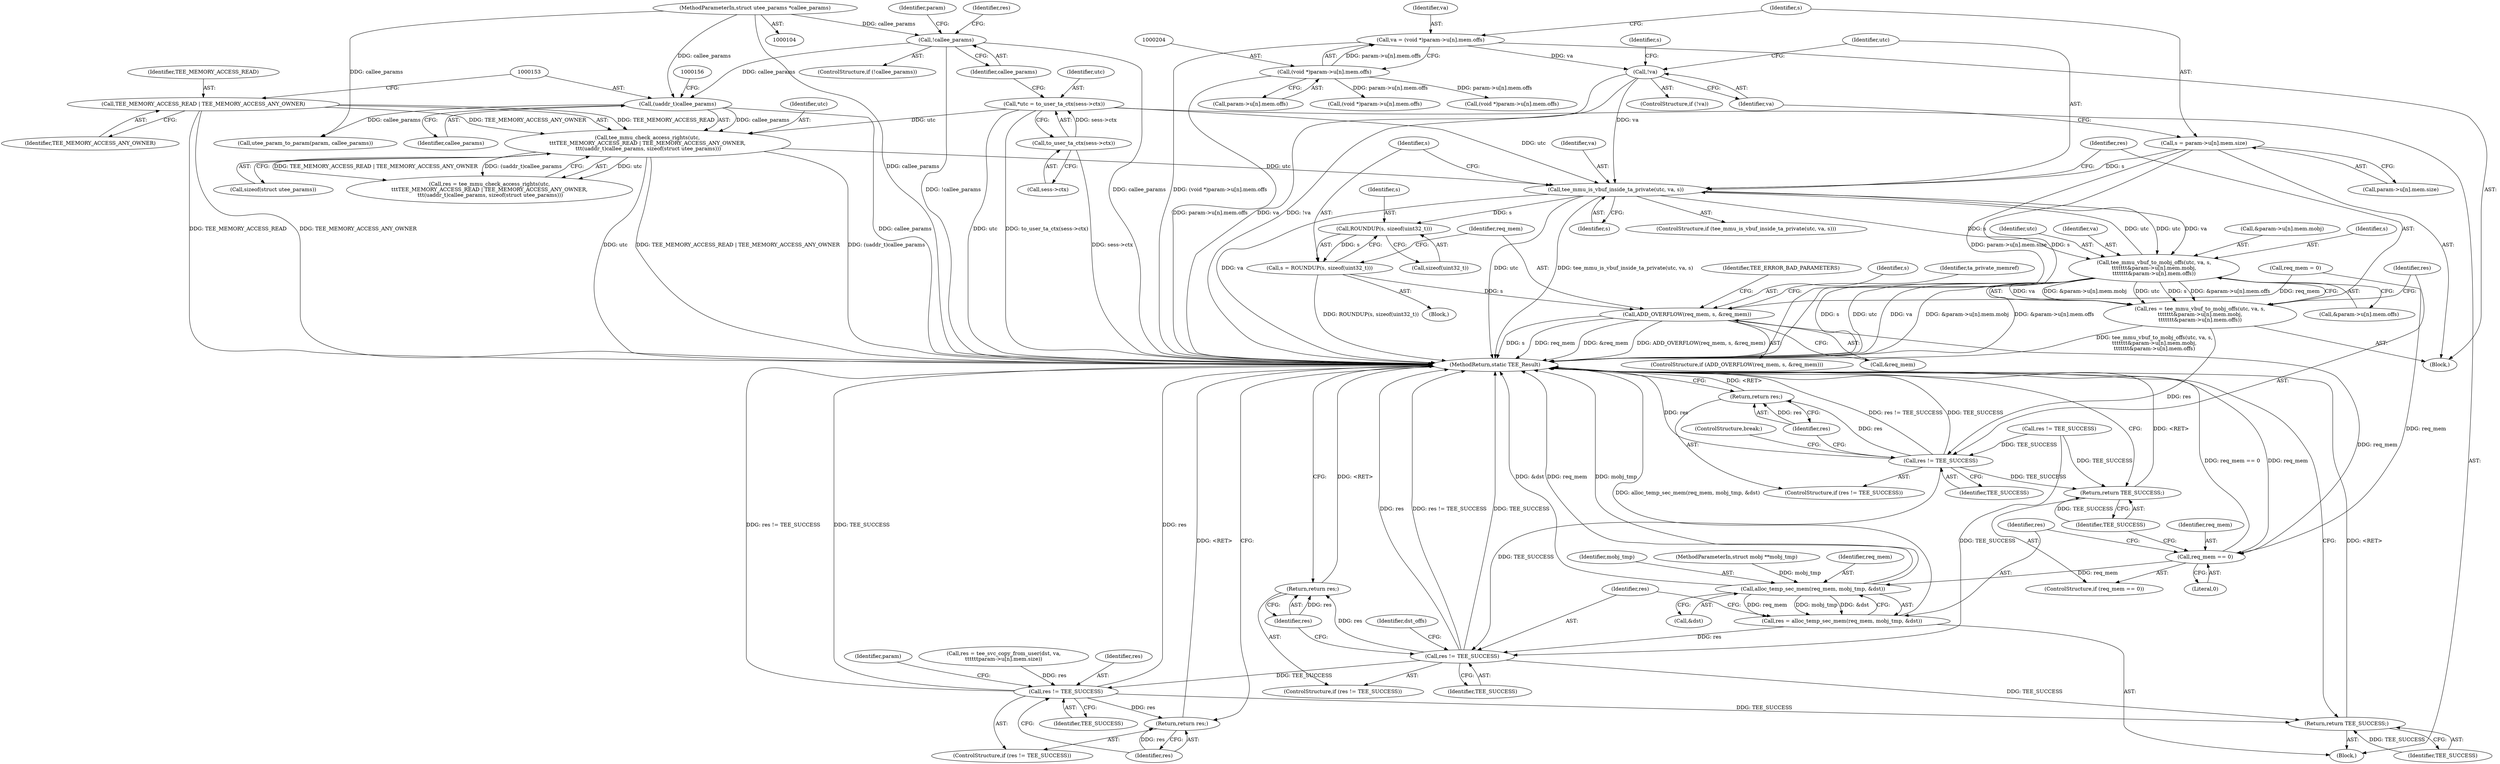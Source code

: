 digraph "0_optee_os_d5c5b0b77b2b589666024d219a8007b3f5b6faeb@pointer" {
"1000235" [label="(Call,tee_mmu_is_vbuf_inside_ta_private(utc, va, s))"];
"1000125" [label="(Call,*utc = to_user_ta_ctx(sess->ctx))"];
"1000127" [label="(Call,to_user_ta_ctx(sess->ctx))"];
"1000262" [label="(Call,tee_mmu_vbuf_to_mobj_offs(utc, va, s,\n\t\t\t\t\t\t\t&param->u[n].mem.mobj,\n\t\t\t\t\t\t\t&param->u[n].mem.offs))"];
"1000235" [label="(Call,tee_mmu_is_vbuf_inside_ta_private(utc, va, s))"];
"1000147" [label="(Call,tee_mmu_check_access_rights(utc,\n\t\t\tTEE_MEMORY_ACCESS_READ | TEE_MEMORY_ACCESS_ANY_OWNER,\n \t\t\t(uaddr_t)callee_params, sizeof(struct utee_params)))"];
"1000149" [label="(Call,TEE_MEMORY_ACCESS_READ | TEE_MEMORY_ACCESS_ANY_OWNER)"];
"1000152" [label="(Call,(uaddr_t)callee_params)"];
"1000134" [label="(Call,!callee_params)"];
"1000107" [label="(MethodParameterIn,struct utee_params *callee_params)"];
"1000226" [label="(Call,!va)"];
"1000201" [label="(Call,va = (void *)param->u[n].mem.offs)"];
"1000203" [label="(Call,(void *)param->u[n].mem.offs)"];
"1000214" [label="(Call,s = param->u[n].mem.size)"];
"1000242" [label="(Call,ROUNDUP(s, sizeof(uint32_t)))"];
"1000240" [label="(Call,s = ROUNDUP(s, sizeof(uint32_t)))"];
"1000247" [label="(Call,ADD_OVERFLOW(req_mem, s, &req_mem))"];
"1000296" [label="(Call,req_mem == 0)"];
"1000303" [label="(Call,alloc_temp_sec_mem(req_mem, mobj_tmp, &dst))"];
"1000301" [label="(Call,res = alloc_temp_sec_mem(req_mem, mobj_tmp, &dst))"];
"1000309" [label="(Call,res != TEE_SUCCESS)"];
"1000312" [label="(Return,return res;)"];
"1000387" [label="(Call,res != TEE_SUCCESS)"];
"1000390" [label="(Return,return res;)"];
"1000481" [label="(Return,return TEE_SUCCESS;)"];
"1000260" [label="(Call,res = tee_mmu_vbuf_to_mobj_offs(utc, va, s,\n\t\t\t\t\t\t\t&param->u[n].mem.mobj,\n\t\t\t\t\t\t\t&param->u[n].mem.offs))"];
"1000287" [label="(Call,res != TEE_SUCCESS)"];
"1000290" [label="(Return,return res;)"];
"1000299" [label="(Return,return TEE_SUCCESS;)"];
"1000246" [label="(ControlStructure,if (ADD_OVERFLOW(req_mem, s, &req_mem)))"];
"1000244" [label="(Call,sizeof(uint32_t))"];
"1000249" [label="(Identifier,s)"];
"1000296" [label="(Call,req_mem == 0)"];
"1000481" [label="(Return,return TEE_SUCCESS;)"];
"1000235" [label="(Call,tee_mmu_is_vbuf_inside_ta_private(utc, va, s))"];
"1000155" [label="(Call,sizeof(struct utee_params))"];
"1000386" [label="(ControlStructure,if (res != TEE_SUCCESS))"];
"1000300" [label="(Identifier,TEE_SUCCESS)"];
"1000266" [label="(Call,&param->u[n].mem.mobj)"];
"1000150" [label="(Identifier,TEE_MEMORY_ACCESS_READ)"];
"1000216" [label="(Call,param->u[n].mem.size)"];
"1000239" [label="(Block,)"];
"1000111" [label="(Block,)"];
"1000297" [label="(Identifier,req_mem)"];
"1000145" [label="(Call,res = tee_mmu_check_access_rights(utc,\n\t\t\tTEE_MEMORY_ACCESS_READ | TEE_MEMORY_ACCESS_ANY_OWNER,\n \t\t\t(uaddr_t)callee_params, sizeof(struct utee_params)))"];
"1000276" [label="(Call,&param->u[n].mem.offs)"];
"1000241" [label="(Identifier,s)"];
"1000236" [label="(Identifier,utc)"];
"1000302" [label="(Identifier,res)"];
"1000226" [label="(Call,!va)"];
"1000391" [label="(Identifier,res)"];
"1000242" [label="(Call,ROUNDUP(s, sizeof(uint32_t)))"];
"1000163" [label="(Call,utee_param_to_param(param, callee_params))"];
"1000265" [label="(Identifier,s)"];
"1000261" [label="(Identifier,res)"];
"1000203" [label="(Call,(void *)param->u[n].mem.offs)"];
"1000312" [label="(Return,return res;)"];
"1000135" [label="(Identifier,callee_params)"];
"1000147" [label="(Call,tee_mmu_check_access_rights(utc,\n\t\t\tTEE_MEMORY_ACCESS_READ | TEE_MEMORY_ACCESS_ANY_OWNER,\n \t\t\t(uaddr_t)callee_params, sizeof(struct utee_params)))"];
"1000240" [label="(Call,s = ROUNDUP(s, sizeof(uint32_t)))"];
"1000260" [label="(Call,res = tee_mmu_vbuf_to_mobj_offs(utc, va, s,\n\t\t\t\t\t\t\t&param->u[n].mem.mobj,\n\t\t\t\t\t\t\t&param->u[n].mem.offs))"];
"1000134" [label="(Call,!callee_params)"];
"1000298" [label="(Literal,0)"];
"1000305" [label="(Identifier,mobj_tmp)"];
"1000128" [label="(Call,sess->ctx)"];
"1000152" [label="(Call,(uaddr_t)callee_params)"];
"1000238" [label="(Identifier,s)"];
"1000126" [label="(Identifier,utc)"];
"1000303" [label="(Call,alloc_temp_sec_mem(req_mem, mobj_tmp, &dst))"];
"1000263" [label="(Identifier,utc)"];
"1000158" [label="(Call,res != TEE_SUCCESS)"];
"1000214" [label="(Call,s = param->u[n].mem.size)"];
"1000234" [label="(ControlStructure,if (tee_mmu_is_vbuf_inside_ta_private(utc, va, s)))"];
"1000430" [label="(Call,(void *)param->u[n].mem.offs)"];
"1000295" [label="(ControlStructure,if (req_mem == 0))"];
"1000256" [label="(Identifier,ta_private_memref)"];
"1000250" [label="(Call,&req_mem)"];
"1000262" [label="(Call,tee_mmu_vbuf_to_mobj_offs(utc, va, s,\n\t\t\t\t\t\t\t&param->u[n].mem.mobj,\n\t\t\t\t\t\t\t&param->u[n].mem.offs))"];
"1000483" [label="(MethodReturn,static TEE_Result)"];
"1000154" [label="(Identifier,callee_params)"];
"1000138" [label="(Identifier,param)"];
"1000237" [label="(Identifier,va)"];
"1000315" [label="(Identifier,dst_offs)"];
"1000110" [label="(MethodParameterIn,struct mobj **mobj_tmp)"];
"1000387" [label="(Call,res != TEE_SUCCESS)"];
"1000253" [label="(Identifier,TEE_ERROR_BAD_PARAMETERS)"];
"1000308" [label="(ControlStructure,if (res != TEE_SUCCESS))"];
"1000151" [label="(Identifier,TEE_MEMORY_ACCESS_ANY_OWNER)"];
"1000311" [label="(Identifier,TEE_SUCCESS)"];
"1000397" [label="(Identifier,param)"];
"1000310" [label="(Identifier,res)"];
"1000107" [label="(MethodParameterIn,struct utee_params *callee_params)"];
"1000309" [label="(Call,res != TEE_SUCCESS)"];
"1000202" [label="(Identifier,va)"];
"1000197" [label="(Block,)"];
"1000287" [label="(Call,res != TEE_SUCCESS)"];
"1000149" [label="(Call,TEE_MEMORY_ACCESS_READ | TEE_MEMORY_ACCESS_ANY_OWNER)"];
"1000225" [label="(ControlStructure,if (!va))"];
"1000304" [label="(Identifier,req_mem)"];
"1000248" [label="(Identifier,req_mem)"];
"1000127" [label="(Call,to_user_ta_ctx(sess->ctx))"];
"1000148" [label="(Identifier,utc)"];
"1000390" [label="(Return,return res;)"];
"1000286" [label="(ControlStructure,if (res != TEE_SUCCESS))"];
"1000289" [label="(Identifier,TEE_SUCCESS)"];
"1000146" [label="(Identifier,res)"];
"1000243" [label="(Identifier,s)"];
"1000299" [label="(Return,return TEE_SUCCESS;)"];
"1000291" [label="(Identifier,res)"];
"1000372" [label="(Call,res = tee_svc_copy_from_user(dst, va,\n\t\t\t\t\t\tparam->u[n].mem.size))"];
"1000115" [label="(Call,req_mem = 0)"];
"1000227" [label="(Identifier,va)"];
"1000301" [label="(Call,res = alloc_temp_sec_mem(req_mem, mobj_tmp, &dst))"];
"1000290" [label="(Return,return res;)"];
"1000133" [label="(ControlStructure,if (!callee_params))"];
"1000230" [label="(Identifier,s)"];
"1000313" [label="(Identifier,res)"];
"1000292" [label="(ControlStructure,break;)"];
"1000201" [label="(Call,va = (void *)param->u[n].mem.offs)"];
"1000125" [label="(Call,*utc = to_user_ta_ctx(sess->ctx))"];
"1000306" [label="(Call,&dst)"];
"1000247" [label="(Call,ADD_OVERFLOW(req_mem, s, &req_mem))"];
"1000482" [label="(Identifier,TEE_SUCCESS)"];
"1000288" [label="(Identifier,res)"];
"1000264" [label="(Identifier,va)"];
"1000388" [label="(Identifier,res)"];
"1000389" [label="(Identifier,TEE_SUCCESS)"];
"1000205" [label="(Call,param->u[n].mem.offs)"];
"1000358" [label="(Call,(void *)param->u[n].mem.offs)"];
"1000215" [label="(Identifier,s)"];
"1000235" -> "1000234"  [label="AST: "];
"1000235" -> "1000238"  [label="CFG: "];
"1000236" -> "1000235"  [label="AST: "];
"1000237" -> "1000235"  [label="AST: "];
"1000238" -> "1000235"  [label="AST: "];
"1000241" -> "1000235"  [label="CFG: "];
"1000261" -> "1000235"  [label="CFG: "];
"1000235" -> "1000483"  [label="DDG: va"];
"1000235" -> "1000483"  [label="DDG: utc"];
"1000235" -> "1000483"  [label="DDG: tee_mmu_is_vbuf_inside_ta_private(utc, va, s)"];
"1000125" -> "1000235"  [label="DDG: utc"];
"1000262" -> "1000235"  [label="DDG: utc"];
"1000147" -> "1000235"  [label="DDG: utc"];
"1000226" -> "1000235"  [label="DDG: va"];
"1000214" -> "1000235"  [label="DDG: s"];
"1000235" -> "1000242"  [label="DDG: s"];
"1000235" -> "1000262"  [label="DDG: utc"];
"1000235" -> "1000262"  [label="DDG: va"];
"1000235" -> "1000262"  [label="DDG: s"];
"1000125" -> "1000111"  [label="AST: "];
"1000125" -> "1000127"  [label="CFG: "];
"1000126" -> "1000125"  [label="AST: "];
"1000127" -> "1000125"  [label="AST: "];
"1000135" -> "1000125"  [label="CFG: "];
"1000125" -> "1000483"  [label="DDG: utc"];
"1000125" -> "1000483"  [label="DDG: to_user_ta_ctx(sess->ctx)"];
"1000127" -> "1000125"  [label="DDG: sess->ctx"];
"1000125" -> "1000147"  [label="DDG: utc"];
"1000127" -> "1000128"  [label="CFG: "];
"1000128" -> "1000127"  [label="AST: "];
"1000127" -> "1000483"  [label="DDG: sess->ctx"];
"1000262" -> "1000260"  [label="AST: "];
"1000262" -> "1000276"  [label="CFG: "];
"1000263" -> "1000262"  [label="AST: "];
"1000264" -> "1000262"  [label="AST: "];
"1000265" -> "1000262"  [label="AST: "];
"1000266" -> "1000262"  [label="AST: "];
"1000276" -> "1000262"  [label="AST: "];
"1000260" -> "1000262"  [label="CFG: "];
"1000262" -> "1000483"  [label="DDG: s"];
"1000262" -> "1000483"  [label="DDG: utc"];
"1000262" -> "1000483"  [label="DDG: va"];
"1000262" -> "1000483"  [label="DDG: &param->u[n].mem.mobj"];
"1000262" -> "1000483"  [label="DDG: &param->u[n].mem.offs"];
"1000262" -> "1000260"  [label="DDG: va"];
"1000262" -> "1000260"  [label="DDG: &param->u[n].mem.mobj"];
"1000262" -> "1000260"  [label="DDG: utc"];
"1000262" -> "1000260"  [label="DDG: s"];
"1000262" -> "1000260"  [label="DDG: &param->u[n].mem.offs"];
"1000147" -> "1000145"  [label="AST: "];
"1000147" -> "1000155"  [label="CFG: "];
"1000148" -> "1000147"  [label="AST: "];
"1000149" -> "1000147"  [label="AST: "];
"1000152" -> "1000147"  [label="AST: "];
"1000155" -> "1000147"  [label="AST: "];
"1000145" -> "1000147"  [label="CFG: "];
"1000147" -> "1000483"  [label="DDG: (uaddr_t)callee_params"];
"1000147" -> "1000483"  [label="DDG: utc"];
"1000147" -> "1000483"  [label="DDG: TEE_MEMORY_ACCESS_READ | TEE_MEMORY_ACCESS_ANY_OWNER"];
"1000147" -> "1000145"  [label="DDG: utc"];
"1000147" -> "1000145"  [label="DDG: TEE_MEMORY_ACCESS_READ | TEE_MEMORY_ACCESS_ANY_OWNER"];
"1000147" -> "1000145"  [label="DDG: (uaddr_t)callee_params"];
"1000149" -> "1000147"  [label="DDG: TEE_MEMORY_ACCESS_READ"];
"1000149" -> "1000147"  [label="DDG: TEE_MEMORY_ACCESS_ANY_OWNER"];
"1000152" -> "1000147"  [label="DDG: callee_params"];
"1000149" -> "1000151"  [label="CFG: "];
"1000150" -> "1000149"  [label="AST: "];
"1000151" -> "1000149"  [label="AST: "];
"1000153" -> "1000149"  [label="CFG: "];
"1000149" -> "1000483"  [label="DDG: TEE_MEMORY_ACCESS_ANY_OWNER"];
"1000149" -> "1000483"  [label="DDG: TEE_MEMORY_ACCESS_READ"];
"1000152" -> "1000154"  [label="CFG: "];
"1000153" -> "1000152"  [label="AST: "];
"1000154" -> "1000152"  [label="AST: "];
"1000156" -> "1000152"  [label="CFG: "];
"1000152" -> "1000483"  [label="DDG: callee_params"];
"1000134" -> "1000152"  [label="DDG: callee_params"];
"1000107" -> "1000152"  [label="DDG: callee_params"];
"1000152" -> "1000163"  [label="DDG: callee_params"];
"1000134" -> "1000133"  [label="AST: "];
"1000134" -> "1000135"  [label="CFG: "];
"1000135" -> "1000134"  [label="AST: "];
"1000138" -> "1000134"  [label="CFG: "];
"1000146" -> "1000134"  [label="CFG: "];
"1000134" -> "1000483"  [label="DDG: !callee_params"];
"1000134" -> "1000483"  [label="DDG: callee_params"];
"1000107" -> "1000134"  [label="DDG: callee_params"];
"1000107" -> "1000104"  [label="AST: "];
"1000107" -> "1000483"  [label="DDG: callee_params"];
"1000107" -> "1000163"  [label="DDG: callee_params"];
"1000226" -> "1000225"  [label="AST: "];
"1000226" -> "1000227"  [label="CFG: "];
"1000227" -> "1000226"  [label="AST: "];
"1000230" -> "1000226"  [label="CFG: "];
"1000236" -> "1000226"  [label="CFG: "];
"1000226" -> "1000483"  [label="DDG: va"];
"1000226" -> "1000483"  [label="DDG: !va"];
"1000201" -> "1000226"  [label="DDG: va"];
"1000201" -> "1000197"  [label="AST: "];
"1000201" -> "1000203"  [label="CFG: "];
"1000202" -> "1000201"  [label="AST: "];
"1000203" -> "1000201"  [label="AST: "];
"1000215" -> "1000201"  [label="CFG: "];
"1000201" -> "1000483"  [label="DDG: (void *)param->u[n].mem.offs"];
"1000203" -> "1000201"  [label="DDG: param->u[n].mem.offs"];
"1000203" -> "1000205"  [label="CFG: "];
"1000204" -> "1000203"  [label="AST: "];
"1000205" -> "1000203"  [label="AST: "];
"1000203" -> "1000483"  [label="DDG: param->u[n].mem.offs"];
"1000203" -> "1000358"  [label="DDG: param->u[n].mem.offs"];
"1000203" -> "1000430"  [label="DDG: param->u[n].mem.offs"];
"1000214" -> "1000197"  [label="AST: "];
"1000214" -> "1000216"  [label="CFG: "];
"1000215" -> "1000214"  [label="AST: "];
"1000216" -> "1000214"  [label="AST: "];
"1000227" -> "1000214"  [label="CFG: "];
"1000214" -> "1000483"  [label="DDG: param->u[n].mem.size"];
"1000214" -> "1000483"  [label="DDG: s"];
"1000242" -> "1000240"  [label="AST: "];
"1000242" -> "1000244"  [label="CFG: "];
"1000243" -> "1000242"  [label="AST: "];
"1000244" -> "1000242"  [label="AST: "];
"1000240" -> "1000242"  [label="CFG: "];
"1000242" -> "1000240"  [label="DDG: s"];
"1000240" -> "1000239"  [label="AST: "];
"1000241" -> "1000240"  [label="AST: "];
"1000248" -> "1000240"  [label="CFG: "];
"1000240" -> "1000483"  [label="DDG: ROUNDUP(s, sizeof(uint32_t))"];
"1000240" -> "1000247"  [label="DDG: s"];
"1000247" -> "1000246"  [label="AST: "];
"1000247" -> "1000250"  [label="CFG: "];
"1000248" -> "1000247"  [label="AST: "];
"1000249" -> "1000247"  [label="AST: "];
"1000250" -> "1000247"  [label="AST: "];
"1000253" -> "1000247"  [label="CFG: "];
"1000256" -> "1000247"  [label="CFG: "];
"1000247" -> "1000483"  [label="DDG: req_mem"];
"1000247" -> "1000483"  [label="DDG: &req_mem"];
"1000247" -> "1000483"  [label="DDG: ADD_OVERFLOW(req_mem, s, &req_mem)"];
"1000247" -> "1000483"  [label="DDG: s"];
"1000115" -> "1000247"  [label="DDG: req_mem"];
"1000247" -> "1000296"  [label="DDG: req_mem"];
"1000296" -> "1000295"  [label="AST: "];
"1000296" -> "1000298"  [label="CFG: "];
"1000297" -> "1000296"  [label="AST: "];
"1000298" -> "1000296"  [label="AST: "];
"1000300" -> "1000296"  [label="CFG: "];
"1000302" -> "1000296"  [label="CFG: "];
"1000296" -> "1000483"  [label="DDG: req_mem == 0"];
"1000296" -> "1000483"  [label="DDG: req_mem"];
"1000115" -> "1000296"  [label="DDG: req_mem"];
"1000296" -> "1000303"  [label="DDG: req_mem"];
"1000303" -> "1000301"  [label="AST: "];
"1000303" -> "1000306"  [label="CFG: "];
"1000304" -> "1000303"  [label="AST: "];
"1000305" -> "1000303"  [label="AST: "];
"1000306" -> "1000303"  [label="AST: "];
"1000301" -> "1000303"  [label="CFG: "];
"1000303" -> "1000483"  [label="DDG: req_mem"];
"1000303" -> "1000483"  [label="DDG: mobj_tmp"];
"1000303" -> "1000483"  [label="DDG: &dst"];
"1000303" -> "1000301"  [label="DDG: req_mem"];
"1000303" -> "1000301"  [label="DDG: mobj_tmp"];
"1000303" -> "1000301"  [label="DDG: &dst"];
"1000110" -> "1000303"  [label="DDG: mobj_tmp"];
"1000301" -> "1000111"  [label="AST: "];
"1000302" -> "1000301"  [label="AST: "];
"1000310" -> "1000301"  [label="CFG: "];
"1000301" -> "1000483"  [label="DDG: alloc_temp_sec_mem(req_mem, mobj_tmp, &dst)"];
"1000301" -> "1000309"  [label="DDG: res"];
"1000309" -> "1000308"  [label="AST: "];
"1000309" -> "1000311"  [label="CFG: "];
"1000310" -> "1000309"  [label="AST: "];
"1000311" -> "1000309"  [label="AST: "];
"1000313" -> "1000309"  [label="CFG: "];
"1000315" -> "1000309"  [label="CFG: "];
"1000309" -> "1000483"  [label="DDG: res"];
"1000309" -> "1000483"  [label="DDG: res != TEE_SUCCESS"];
"1000309" -> "1000483"  [label="DDG: TEE_SUCCESS"];
"1000158" -> "1000309"  [label="DDG: TEE_SUCCESS"];
"1000287" -> "1000309"  [label="DDG: TEE_SUCCESS"];
"1000309" -> "1000312"  [label="DDG: res"];
"1000309" -> "1000387"  [label="DDG: TEE_SUCCESS"];
"1000309" -> "1000481"  [label="DDG: TEE_SUCCESS"];
"1000312" -> "1000308"  [label="AST: "];
"1000312" -> "1000313"  [label="CFG: "];
"1000313" -> "1000312"  [label="AST: "];
"1000483" -> "1000312"  [label="CFG: "];
"1000312" -> "1000483"  [label="DDG: <RET>"];
"1000313" -> "1000312"  [label="DDG: res"];
"1000387" -> "1000386"  [label="AST: "];
"1000387" -> "1000389"  [label="CFG: "];
"1000388" -> "1000387"  [label="AST: "];
"1000389" -> "1000387"  [label="AST: "];
"1000391" -> "1000387"  [label="CFG: "];
"1000397" -> "1000387"  [label="CFG: "];
"1000387" -> "1000483"  [label="DDG: TEE_SUCCESS"];
"1000387" -> "1000483"  [label="DDG: res"];
"1000387" -> "1000483"  [label="DDG: res != TEE_SUCCESS"];
"1000372" -> "1000387"  [label="DDG: res"];
"1000387" -> "1000390"  [label="DDG: res"];
"1000387" -> "1000481"  [label="DDG: TEE_SUCCESS"];
"1000390" -> "1000386"  [label="AST: "];
"1000390" -> "1000391"  [label="CFG: "];
"1000391" -> "1000390"  [label="AST: "];
"1000483" -> "1000390"  [label="CFG: "];
"1000390" -> "1000483"  [label="DDG: <RET>"];
"1000391" -> "1000390"  [label="DDG: res"];
"1000481" -> "1000111"  [label="AST: "];
"1000481" -> "1000482"  [label="CFG: "];
"1000482" -> "1000481"  [label="AST: "];
"1000483" -> "1000481"  [label="CFG: "];
"1000481" -> "1000483"  [label="DDG: <RET>"];
"1000482" -> "1000481"  [label="DDG: TEE_SUCCESS"];
"1000260" -> "1000197"  [label="AST: "];
"1000261" -> "1000260"  [label="AST: "];
"1000288" -> "1000260"  [label="CFG: "];
"1000260" -> "1000483"  [label="DDG: tee_mmu_vbuf_to_mobj_offs(utc, va, s,\n\t\t\t\t\t\t\t&param->u[n].mem.mobj,\n\t\t\t\t\t\t\t&param->u[n].mem.offs)"];
"1000260" -> "1000287"  [label="DDG: res"];
"1000287" -> "1000286"  [label="AST: "];
"1000287" -> "1000289"  [label="CFG: "];
"1000288" -> "1000287"  [label="AST: "];
"1000289" -> "1000287"  [label="AST: "];
"1000291" -> "1000287"  [label="CFG: "];
"1000292" -> "1000287"  [label="CFG: "];
"1000287" -> "1000483"  [label="DDG: res != TEE_SUCCESS"];
"1000287" -> "1000483"  [label="DDG: TEE_SUCCESS"];
"1000287" -> "1000483"  [label="DDG: res"];
"1000158" -> "1000287"  [label="DDG: TEE_SUCCESS"];
"1000287" -> "1000290"  [label="DDG: res"];
"1000287" -> "1000299"  [label="DDG: TEE_SUCCESS"];
"1000290" -> "1000286"  [label="AST: "];
"1000290" -> "1000291"  [label="CFG: "];
"1000291" -> "1000290"  [label="AST: "];
"1000483" -> "1000290"  [label="CFG: "];
"1000290" -> "1000483"  [label="DDG: <RET>"];
"1000291" -> "1000290"  [label="DDG: res"];
"1000299" -> "1000295"  [label="AST: "];
"1000299" -> "1000300"  [label="CFG: "];
"1000300" -> "1000299"  [label="AST: "];
"1000483" -> "1000299"  [label="CFG: "];
"1000299" -> "1000483"  [label="DDG: <RET>"];
"1000300" -> "1000299"  [label="DDG: TEE_SUCCESS"];
"1000158" -> "1000299"  [label="DDG: TEE_SUCCESS"];
}
